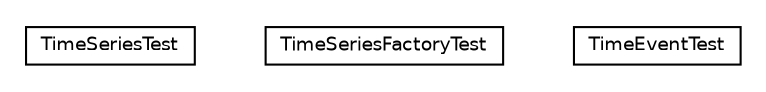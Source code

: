 #!/usr/local/bin/dot
#
# Class diagram 
# Generated by UMLGraph version R5_6-24-gf6e263 (http://www.umlgraph.org/)
#

digraph G {
	edge [fontname="Helvetica",fontsize=10,labelfontname="Helvetica",labelfontsize=10];
	node [fontname="Helvetica",fontsize=10,shape=plaintext];
	nodesep=0.25;
	ranksep=0.5;
	// com.rockhoppertech.music.series.time.TimeSeriesTest
	c378 [label=<<table title="com.rockhoppertech.music.series.time.TimeSeriesTest" border="0" cellborder="1" cellspacing="0" cellpadding="2" port="p" href="./TimeSeriesTest.html">
		<tr><td><table border="0" cellspacing="0" cellpadding="1">
<tr><td align="center" balign="center"> TimeSeriesTest </td></tr>
		</table></td></tr>
		</table>>, URL="./TimeSeriesTest.html", fontname="Helvetica", fontcolor="black", fontsize=9.0];
	// com.rockhoppertech.music.series.time.TimeSeriesFactoryTest
	c379 [label=<<table title="com.rockhoppertech.music.series.time.TimeSeriesFactoryTest" border="0" cellborder="1" cellspacing="0" cellpadding="2" port="p" href="./TimeSeriesFactoryTest.html">
		<tr><td><table border="0" cellspacing="0" cellpadding="1">
<tr><td align="center" balign="center"> TimeSeriesFactoryTest </td></tr>
		</table></td></tr>
		</table>>, URL="./TimeSeriesFactoryTest.html", fontname="Helvetica", fontcolor="black", fontsize=9.0];
	// com.rockhoppertech.music.series.time.TimeEventTest
	c380 [label=<<table title="com.rockhoppertech.music.series.time.TimeEventTest" border="0" cellborder="1" cellspacing="0" cellpadding="2" port="p" href="./TimeEventTest.html">
		<tr><td><table border="0" cellspacing="0" cellpadding="1">
<tr><td align="center" balign="center"> TimeEventTest </td></tr>
		</table></td></tr>
		</table>>, URL="./TimeEventTest.html", fontname="Helvetica", fontcolor="black", fontsize=9.0];
}

